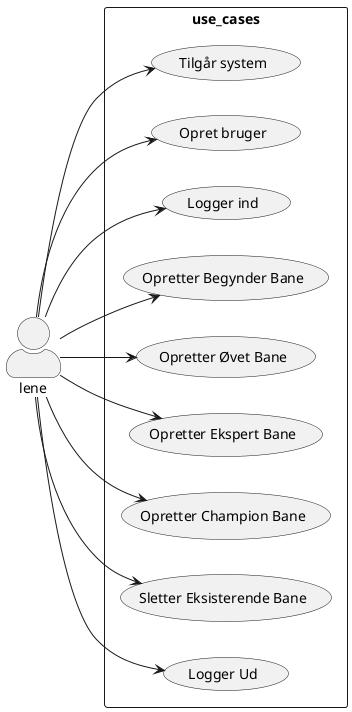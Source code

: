 @startuml
skinparam actorStyle awesome
left to right direction
actor lene as lene
rectangle use_cases{
    usecase "Tilgår system" as UC1
    usecase "Opret bruger" as UC2
    usecase "Logger ind" as UC3
    usecase "Opretter Begynder Bane" as UC4  
    usecase "Opretter Øvet Bane" as UC5  
    usecase "Opretter Ekspert Bane" as UC6  
    usecase "Opretter Champion Bane" as UC7  
    usecase "Sletter Eksisterende Bane" as UC8  
    usecase "Logger Ud" as UC9  
}
lene --> UC1
lene --> UC2
lene --> UC3
lene --> UC4
lene --> UC5
lene --> UC6
lene --> UC7
lene --> UC8
lene --> UC9

@enduml


